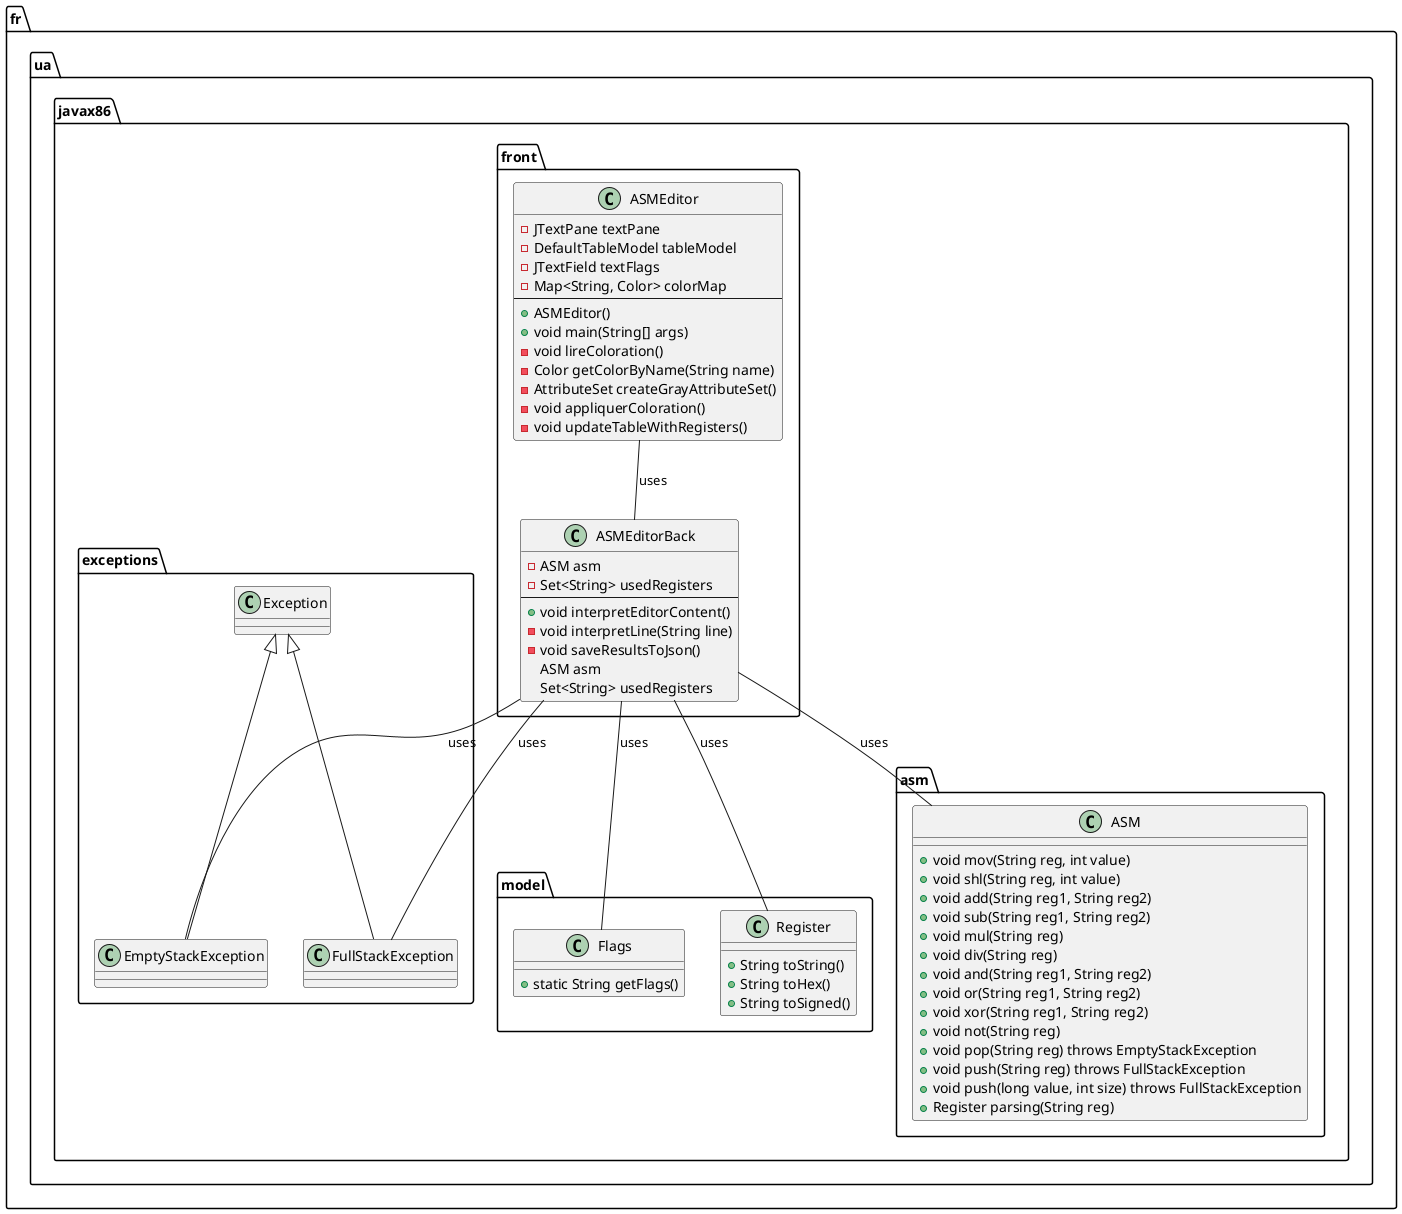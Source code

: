 @startuml

package "fr.ua.javax86.front" {

    class ASMEditor {
        - JTextPane textPane
        - DefaultTableModel tableModel
        - JTextField textFlags
        - Map<String, Color> colorMap
        --
        + ASMEditor()
        + void main(String[] args)
        - void lireColoration()
        - Color getColorByName(String name)
        - AttributeSet createGrayAttributeSet()
        - void appliquerColoration()
        - void updateTableWithRegisters()
    }

    class ASMEditorBack {
        - ASM asm
        - Set<String> usedRegisters
        --
        + void interpretEditorContent()
        - void interpretLine(String line)
        - void saveResultsToJson()
    }

    ASMEditor -- ASMEditorBack : uses

    ASMEditorBack : ASM asm
    ASMEditorBack : Set<String> usedRegisters
}

package "fr.ua.javax86.asm" {
    class ASM {
        + void mov(String reg, int value)
        + void shl(String reg, int value)
        + void add(String reg1, String reg2)
        + void sub(String reg1, String reg2)
        + void mul(String reg)
        + void div(String reg)
        + void and(String reg1, String reg2)
        + void or(String reg1, String reg2)
        + void xor(String reg1, String reg2)
        + void not(String reg)
        + void pop(String reg) throws EmptyStackException
        + void push(String reg) throws FullStackException
        + void push(long value, int size) throws FullStackException
        + Register parsing(String reg)
    }
}

package "fr.ua.javax86.exceptions" {
    class EmptyStackException extends Exception {
    }

    class FullStackException extends Exception {
    }
}

package "fr.ua.javax86.model" {
    class Flags {
        + static String getFlags()
    }

    class Register {
        + String toString()
        + String toHex()
        + String toSigned()
    }
}

ASMEditorBack -- ASM : uses
ASMEditorBack -- Register : uses
ASMEditorBack -- Flags : uses
ASMEditorBack -- EmptyStackException : uses
ASMEditorBack -- FullStackException : uses

@enduml
